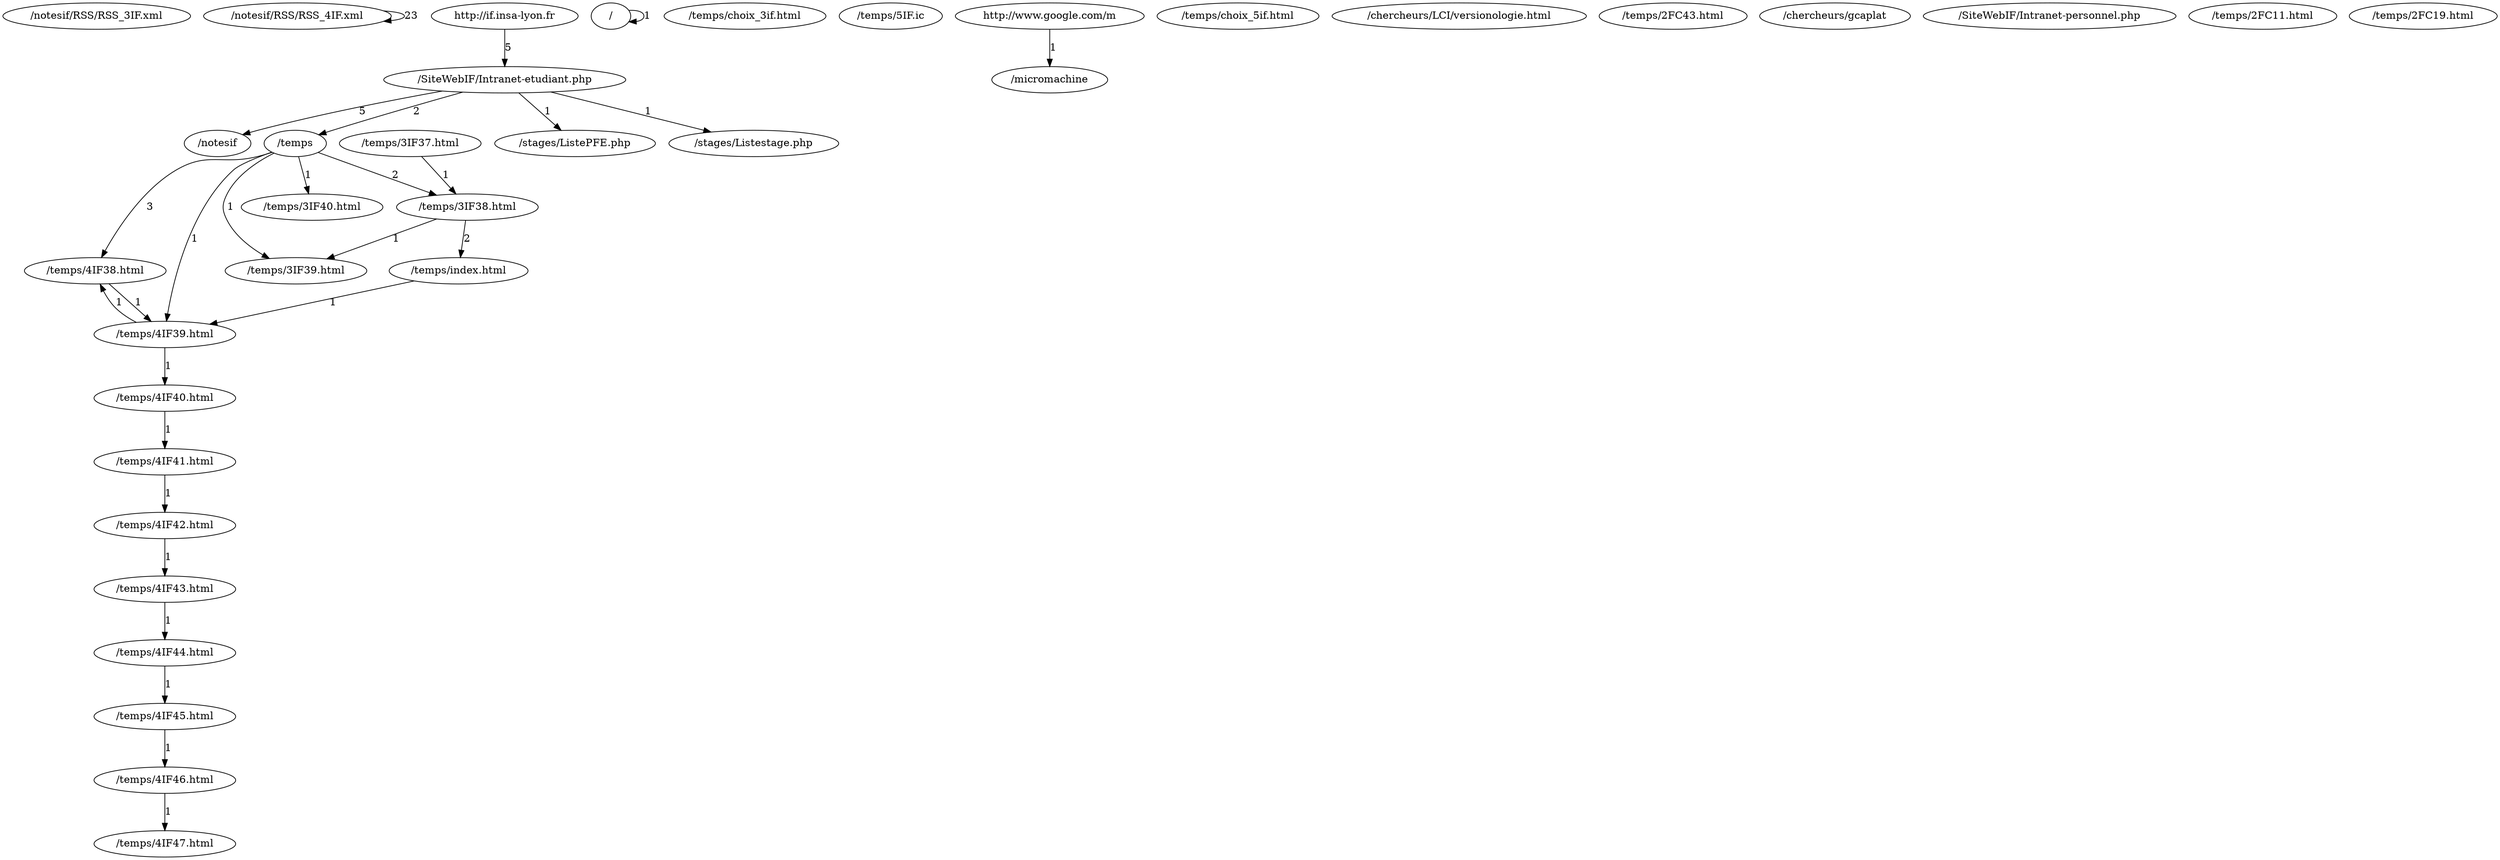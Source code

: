 digraph {
node0 [label="/notesif/RSS/RSS_3IF.xml"];
node1 [label="/notesif/RSS/RSS_4IF.xml"];
node2 [label="/notesif"];
node3 [label="/"];
node4 [label="/temps"];
node5 [label="/SiteWebIF/Intranet-etudiant.php"];
node6 [label="/temps/choix_3if.html"];
node7 [label="/temps/5IF.ic"];
node8 [label="/micromachine"];
node9 [label="http://www.google.com/m"];
node10 [label="http://if.insa-lyon.fr"];
node11 [label="/temps/choix_5if.html"];
node12 [label="/stages/ListePFE.php"];
node13 [label="/temps/4IF44.html"];
node14 [label="/temps/4IF38.html"];
node15 [label="/temps/3IF38.html"];
node16 [label="/temps/4IF39.html"];
node17 [label="/temps/4IF40.html"];
node18 [label="/temps/4IF41.html"];
node19 [label="/chercheurs/LCI/versionologie.html"];
node20 [label="/temps/index.html"];
node21 [label="/temps/2FC43.html"];
node22 [label="/chercheurs/gcaplat"];
node23 [label="/SiteWebIF/Intranet-personnel.php"];
node24 [label="/temps/3IF37.html"];
node25 [label="/temps/3IF39.html"];
node26 [label="/temps/2FC11.html"];
node27 [label="/temps/2FC19.html"];
node28 [label="/stages/Listestage.php"];
node29 [label="/temps/4IF42.html"];
node30 [label="/temps/4IF43.html"];
node31 [label="/temps/4IF45.html"];
node32 [label="/temps/4IF46.html"];
node33 [label="/temps/4IF47.html"];
node34 [label="/temps/3IF40.html"];
node1 -> node1 [label="23"];
node3 -> node3 [label="1"];
node4 -> node14 [label="3"];
node4 -> node15 [label="2"];
node4 -> node16 [label="1"];
node4 -> node25 [label="1"];
node4 -> node34 [label="1"];
node5 -> node2 [label="5"];
node5 -> node4 [label="2"];
node5 -> node12 [label="1"];
node5 -> node28 [label="1"];
node9 -> node8 [label="1"];
node10 -> node5 [label="5"];
node13 -> node31 [label="1"];
node14 -> node16 [label="1"];
node15 -> node20 [label="2"];
node15 -> node25 [label="1"];
node16 -> node14 [label="1"];
node16 -> node17 [label="1"];
node17 -> node18 [label="1"];
node18 -> node29 [label="1"];
node20 -> node16 [label="1"];
node24 -> node15 [label="1"];
node29 -> node30 [label="1"];
node30 -> node13 [label="1"];
node31 -> node32 [label="1"];
node32 -> node33 [label="1"];
}